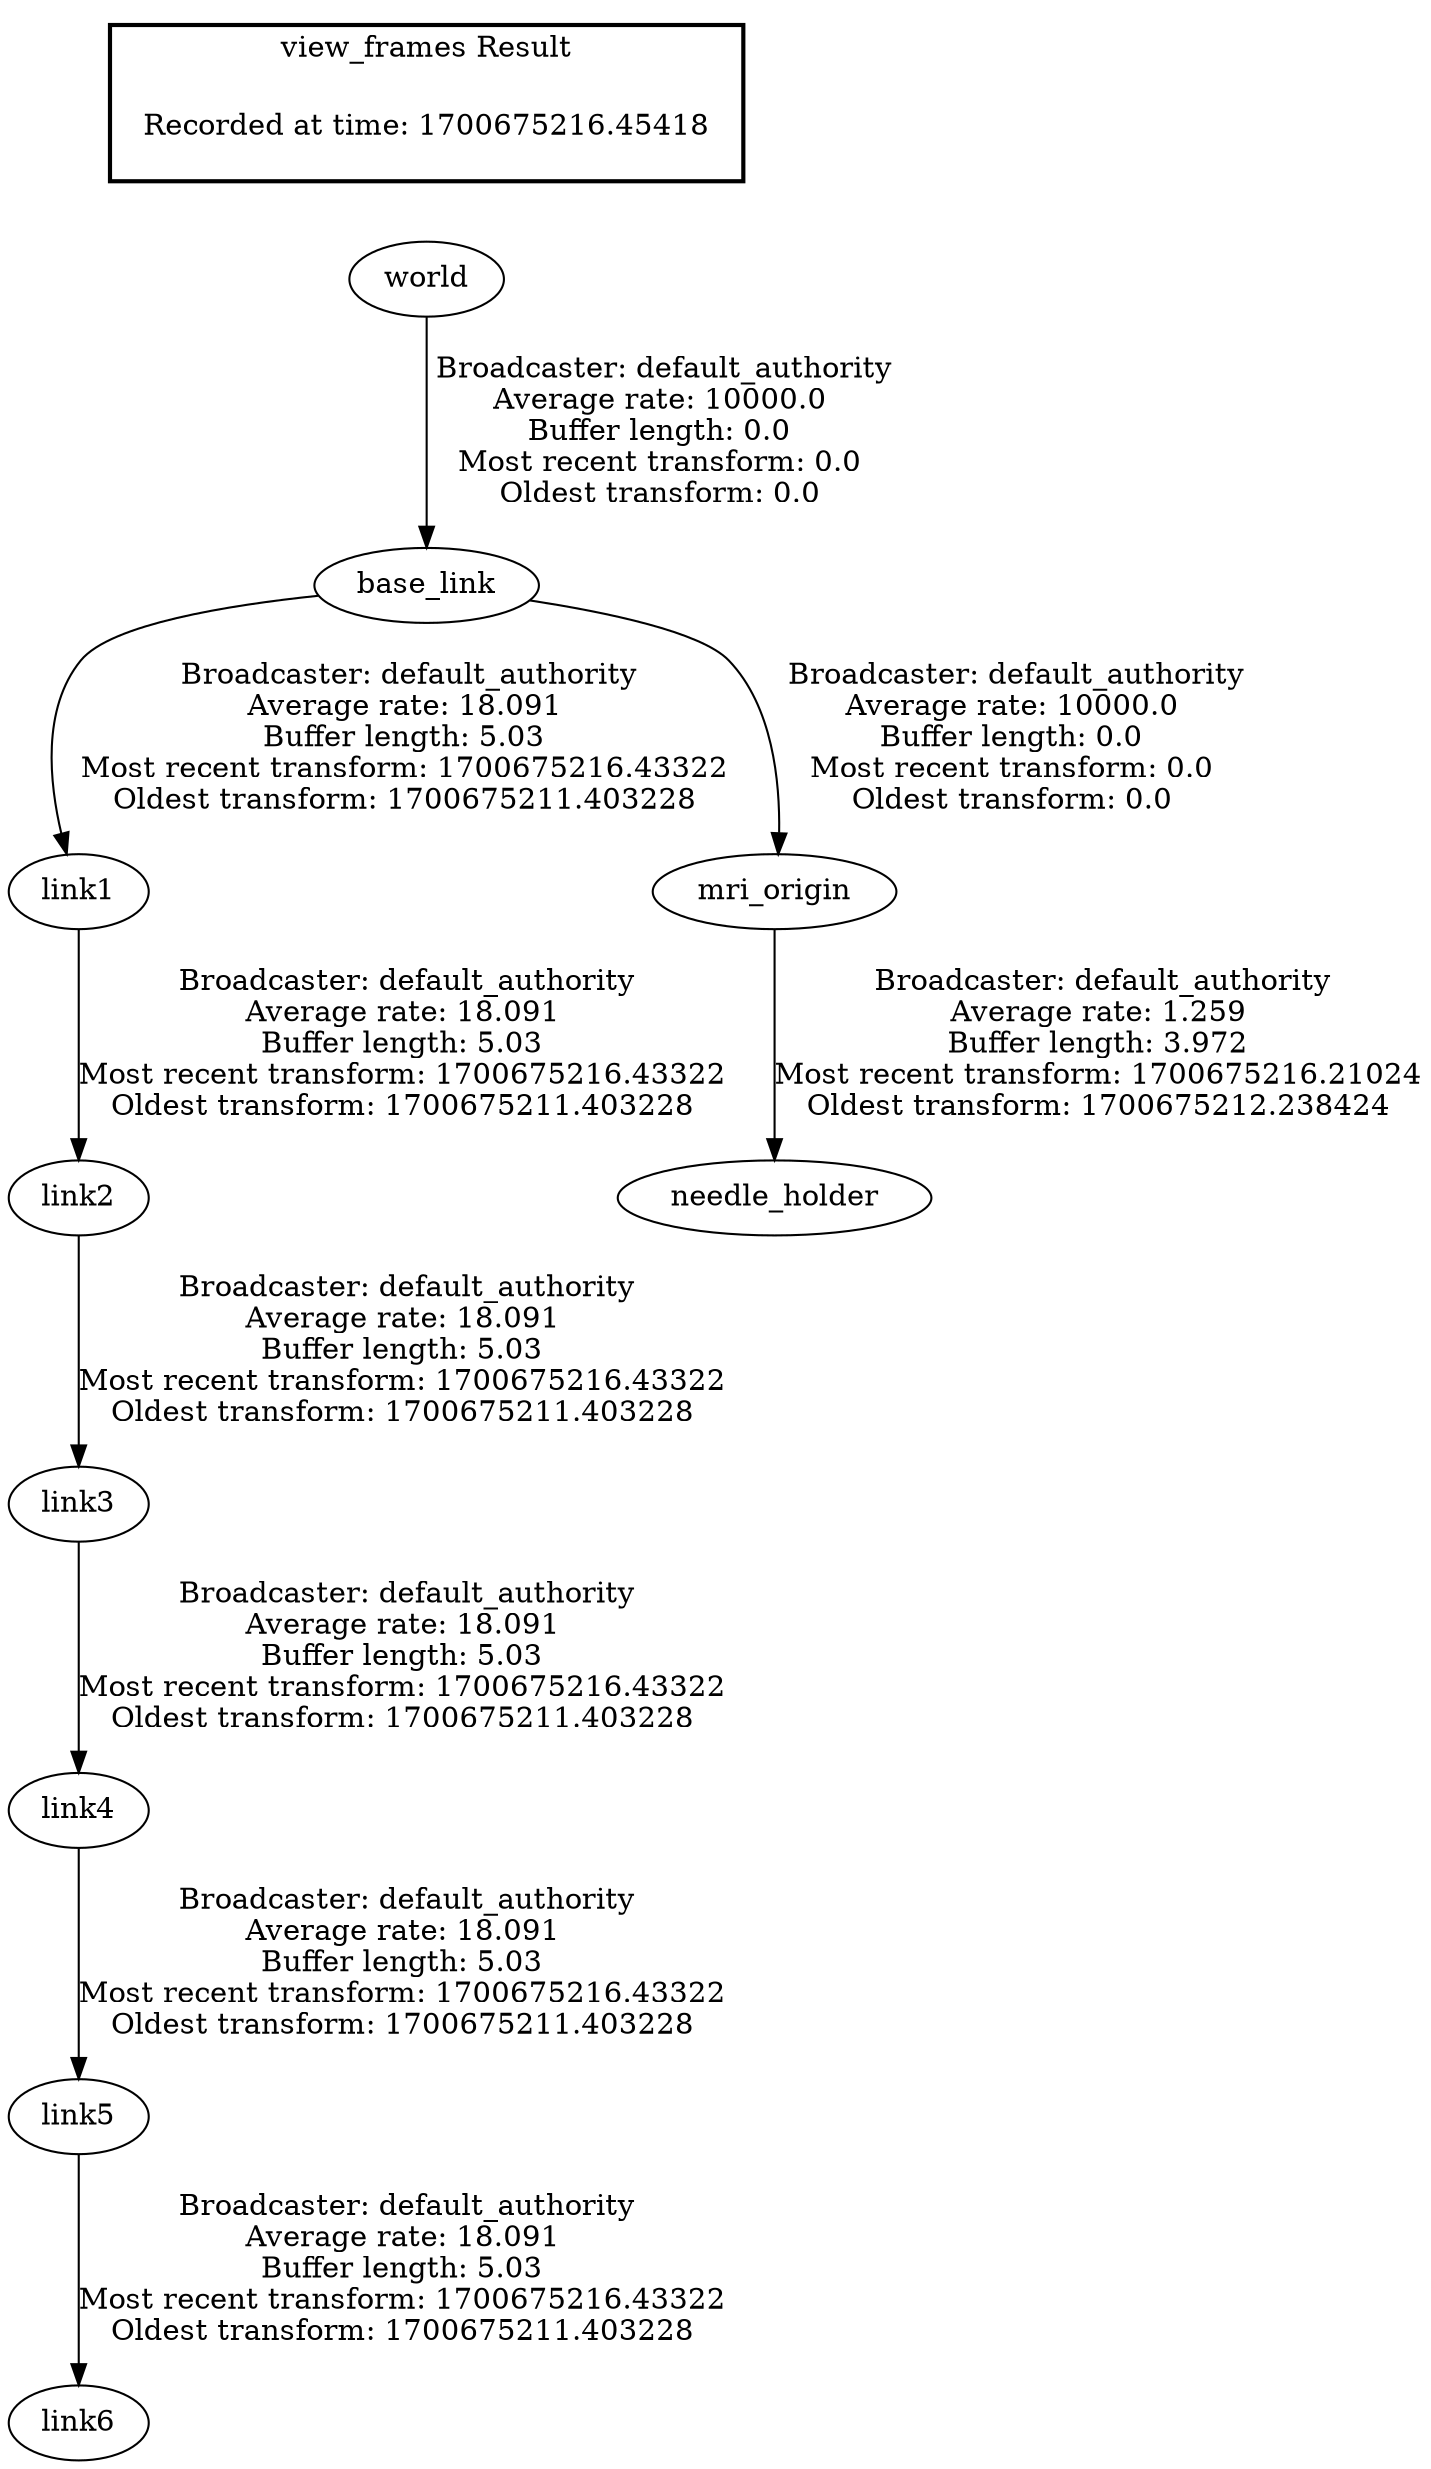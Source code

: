 digraph G {
"base_link" -> "link1"[label=" Broadcaster: default_authority\nAverage rate: 18.091\nBuffer length: 5.03\nMost recent transform: 1700675216.43322\nOldest transform: 1700675211.403228\n"];
"world" -> "base_link"[label=" Broadcaster: default_authority\nAverage rate: 10000.0\nBuffer length: 0.0\nMost recent transform: 0.0\nOldest transform: 0.0\n"];
"link1" -> "link2"[label=" Broadcaster: default_authority\nAverage rate: 18.091\nBuffer length: 5.03\nMost recent transform: 1700675216.43322\nOldest transform: 1700675211.403228\n"];
"link2" -> "link3"[label=" Broadcaster: default_authority\nAverage rate: 18.091\nBuffer length: 5.03\nMost recent transform: 1700675216.43322\nOldest transform: 1700675211.403228\n"];
"link3" -> "link4"[label=" Broadcaster: default_authority\nAverage rate: 18.091\nBuffer length: 5.03\nMost recent transform: 1700675216.43322\nOldest transform: 1700675211.403228\n"];
"link4" -> "link5"[label=" Broadcaster: default_authority\nAverage rate: 18.091\nBuffer length: 5.03\nMost recent transform: 1700675216.43322\nOldest transform: 1700675211.403228\n"];
"link5" -> "link6"[label=" Broadcaster: default_authority\nAverage rate: 18.091\nBuffer length: 5.03\nMost recent transform: 1700675216.43322\nOldest transform: 1700675211.403228\n"];
"base_link" -> "mri_origin"[label=" Broadcaster: default_authority\nAverage rate: 10000.0\nBuffer length: 0.0\nMost recent transform: 0.0\nOldest transform: 0.0\n"];
"mri_origin" -> "needle_holder"[label=" Broadcaster: default_authority\nAverage rate: 1.259\nBuffer length: 3.972\nMost recent transform: 1700675216.21024\nOldest transform: 1700675212.238424\n"];
edge [style=invis];
 subgraph cluster_legend { style=bold; color=black; label ="view_frames Result";
"Recorded at time: 1700675216.45418"[ shape=plaintext ] ;
}->"world";
}